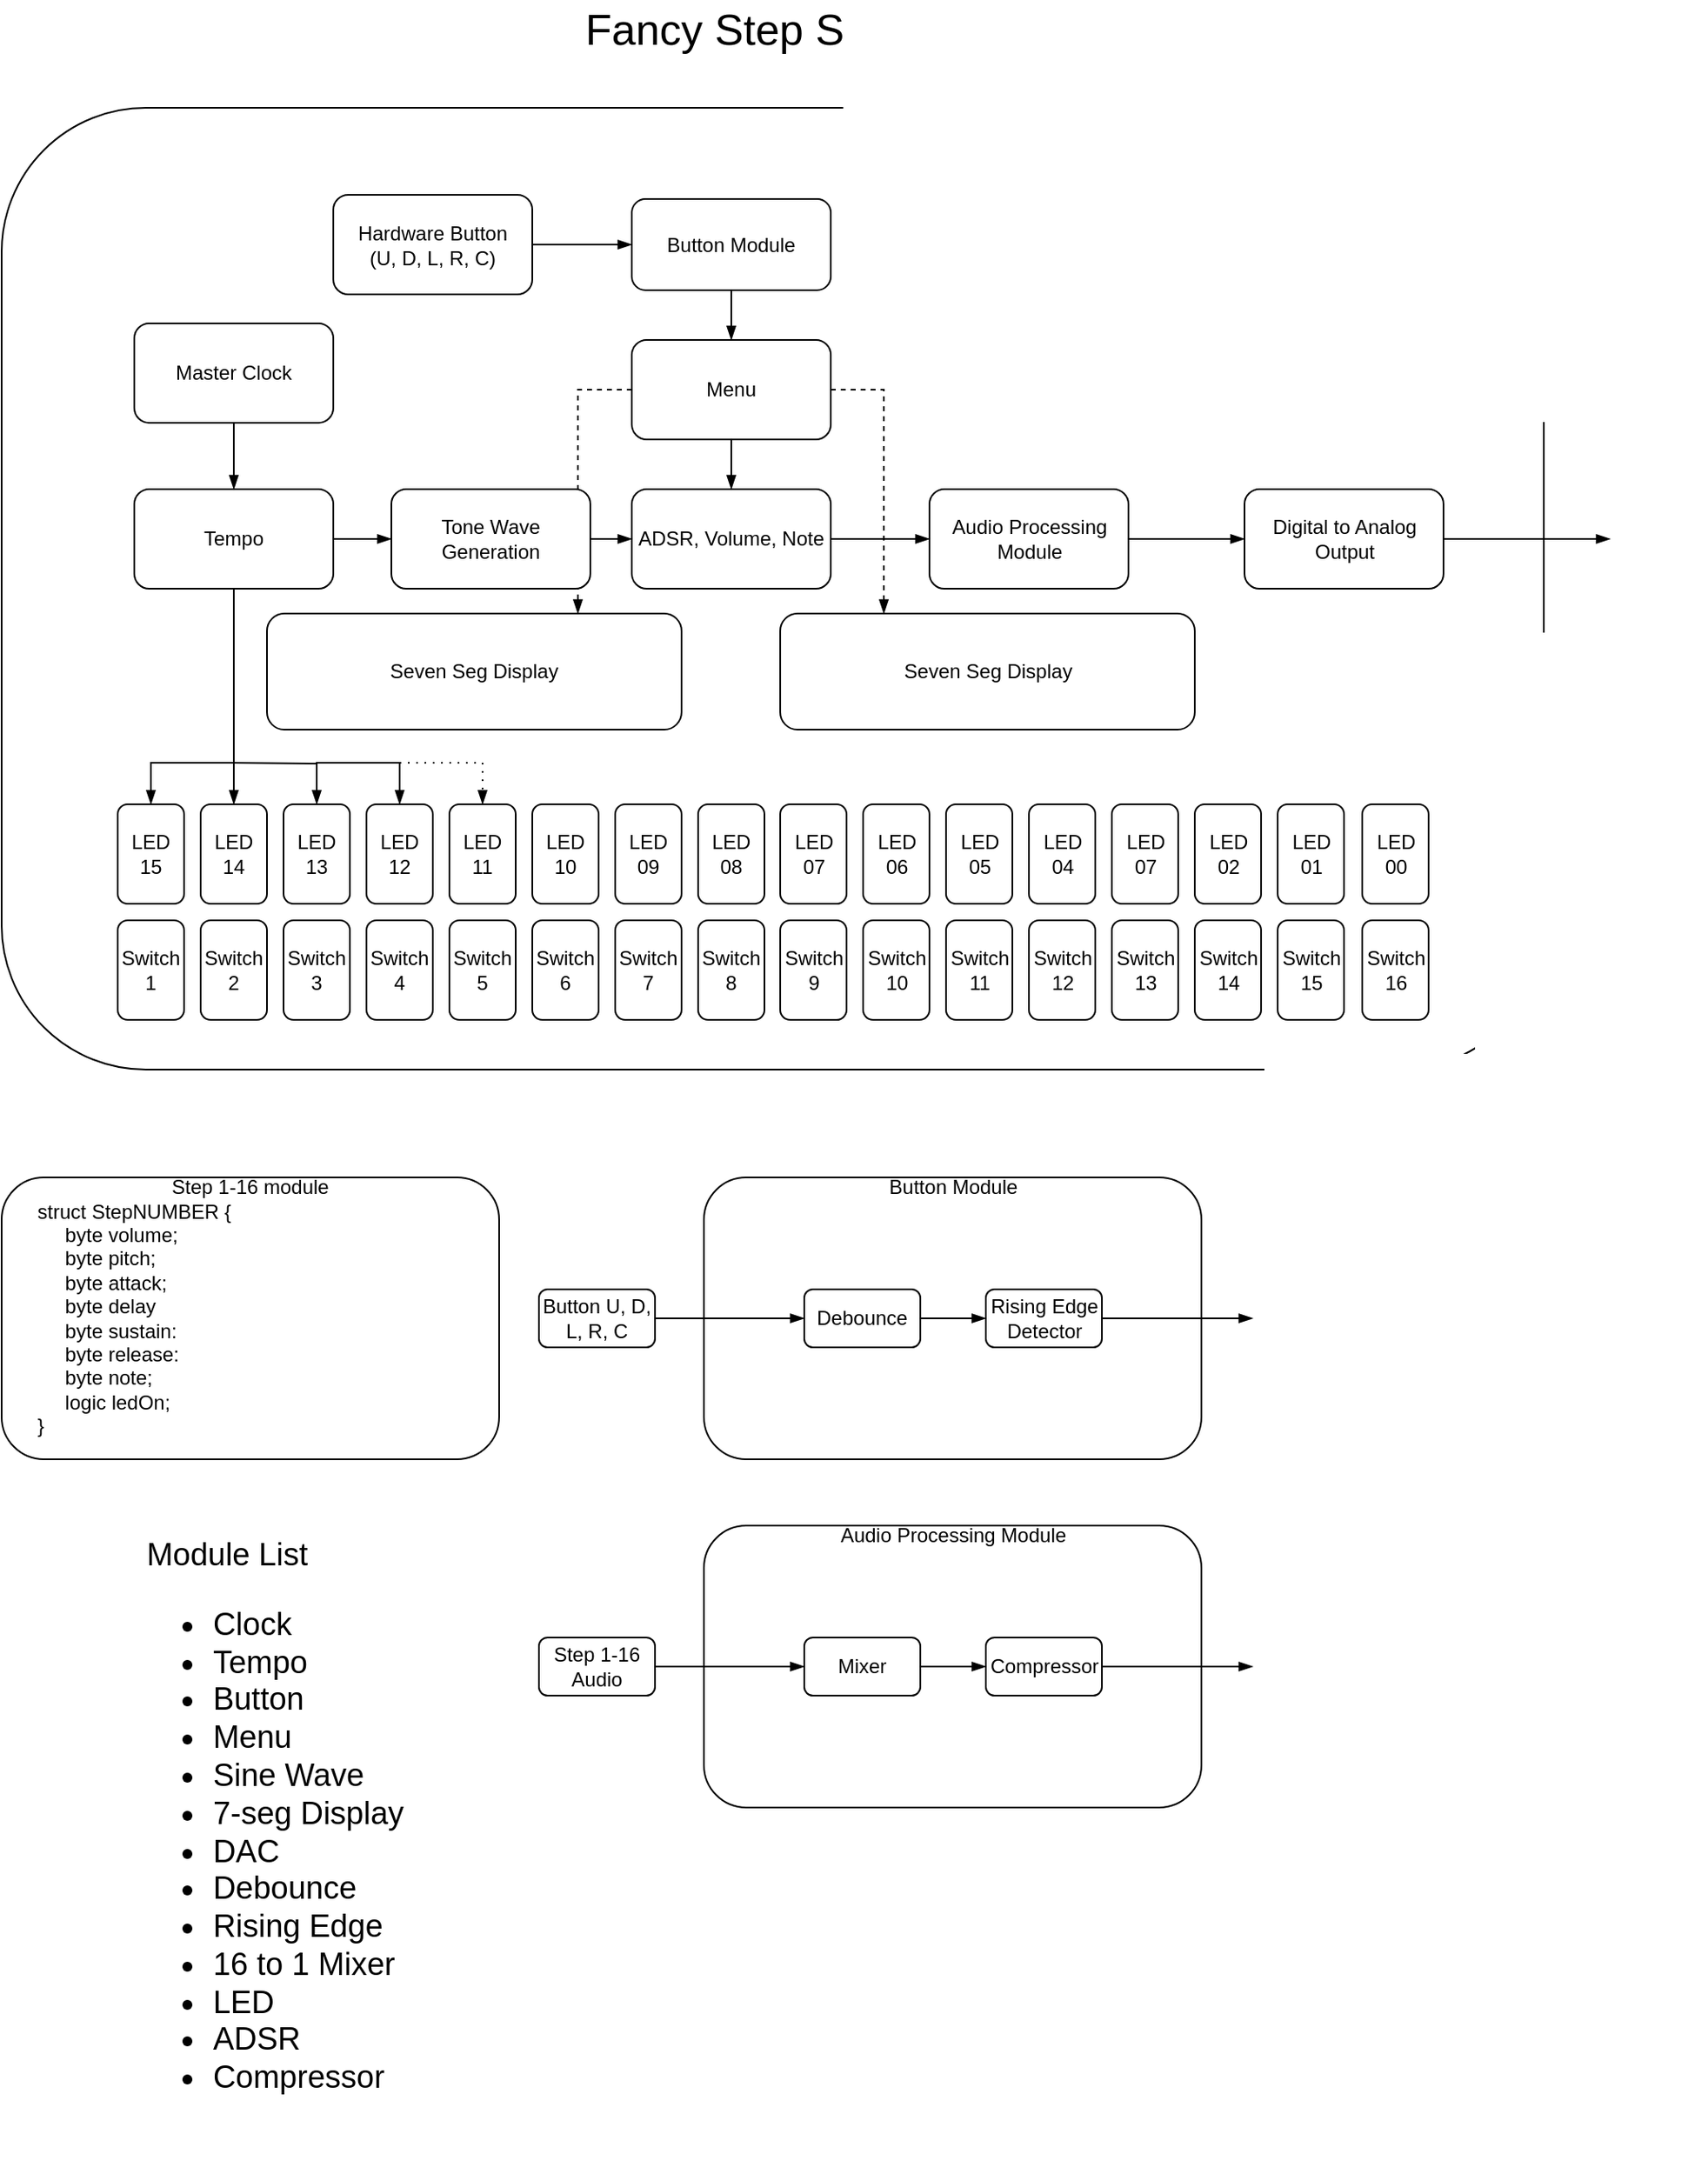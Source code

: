 <mxfile version="10.6.0" type="device"><diagram name="Page-1" id="74e2e168-ea6b-b213-b513-2b3c1d86103e"><mxGraphModel dx="1362" dy="891" grid="1" gridSize="10" guides="1" tooltips="1" connect="1" arrows="1" fold="1" page="1" pageScale="1" pageWidth="1100" pageHeight="850" background="#ffffff" math="0" shadow="0"><root><mxCell id="0"/><mxCell id="1" parent="0"/><mxCell id="cxZUqwG8fwlie3kD_9kt-119" style="edgeStyle=orthogonalEdgeStyle;rounded=0;orthogonalLoop=1;jettySize=auto;html=1;exitX=0;exitY=0.5;exitDx=0;exitDy=0;entryX=1;entryY=0.5;entryDx=0;entryDy=0;startArrow=none;startFill=0;endArrow=none;endFill=0;" edge="1" parent="1" source="cxZUqwG8fwlie3kD_9kt-96" target="cxZUqwG8fwlie3kD_9kt-98"><mxGeometry relative="1" as="geometry"/></mxCell><mxCell id="cxZUqwG8fwlie3kD_9kt-96" value="&lt;div style=&quot;text-align: left&quot;&gt;&lt;span&gt;Button Module&lt;/span&gt;&lt;/div&gt;&lt;div style=&quot;text-align: left&quot;&gt;&lt;span&gt;&lt;br&gt;&lt;/span&gt;&lt;/div&gt;&lt;div style=&quot;text-align: left&quot;&gt;&lt;span&gt;&lt;br&gt;&lt;/span&gt;&lt;/div&gt;&lt;div style=&quot;text-align: left&quot;&gt;&lt;span&gt;&lt;br&gt;&lt;/span&gt;&lt;/div&gt;&lt;div style=&quot;text-align: left&quot;&gt;&lt;span&gt;&lt;br&gt;&lt;/span&gt;&lt;/div&gt;&lt;div style=&quot;text-align: left&quot;&gt;&lt;span&gt;&lt;br&gt;&lt;/span&gt;&lt;/div&gt;&lt;div style=&quot;text-align: left&quot;&gt;&lt;span&gt;&lt;br&gt;&lt;/span&gt;&lt;/div&gt;&lt;div style=&quot;text-align: left&quot;&gt;&lt;span&gt;&lt;br&gt;&lt;/span&gt;&lt;/div&gt;&lt;div style=&quot;text-align: left&quot;&gt;&lt;span&gt;&lt;br&gt;&lt;/span&gt;&lt;/div&gt;&lt;div style=&quot;text-align: left&quot;&gt;&lt;span&gt;&lt;br&gt;&lt;/span&gt;&lt;/div&gt;&lt;div style=&quot;text-align: left&quot;&gt;&lt;span&gt;&lt;br&gt;&lt;/span&gt;&lt;/div&gt;&lt;div style=&quot;text-align: left&quot;&gt;&lt;span&gt;&lt;br&gt;&lt;/span&gt;&lt;/div&gt;" style="rounded=1;whiteSpace=wrap;html=1;" vertex="1" parent="1"><mxGeometry x="443.5" y="750" width="300" height="170" as="geometry"/></mxCell><mxCell id="cxZUqwG8fwlie3kD_9kt-1" value="" style="rounded=1;whiteSpace=wrap;html=1;editable=0;movable=1;" vertex="1" parent="1"><mxGeometry x="20" y="105" width="930" height="580" as="geometry"/></mxCell><mxCell id="cxZUqwG8fwlie3kD_9kt-88" style="edgeStyle=orthogonalEdgeStyle;rounded=0;orthogonalLoop=1;jettySize=auto;html=1;exitX=0;exitY=0.5;exitDx=0;exitDy=0;entryX=0.75;entryY=0;entryDx=0;entryDy=0;dashed=1;endArrow=blockThin;endFill=1;" edge="1" parent="1" source="cxZUqwG8fwlie3kD_9kt-13" target="cxZUqwG8fwlie3kD_9kt-15"><mxGeometry relative="1" as="geometry"/></mxCell><mxCell id="cxZUqwG8fwlie3kD_9kt-87" style="edgeStyle=orthogonalEdgeStyle;rounded=0;orthogonalLoop=1;jettySize=auto;html=1;exitX=1;exitY=0.5;exitDx=0;exitDy=0;entryX=0.25;entryY=0;entryDx=0;entryDy=0;endArrow=blockThin;endFill=1;dashed=1;" edge="1" parent="1" source="cxZUqwG8fwlie3kD_9kt-13" target="cxZUqwG8fwlie3kD_9kt-65"><mxGeometry relative="1" as="geometry"><Array as="points"><mxPoint x="552" y="275"/></Array></mxGeometry></mxCell><mxCell id="cxZUqwG8fwlie3kD_9kt-3" value="&lt;font style=&quot;font-size: 26px&quot;&gt;Fancy Step Sequencer&lt;/font&gt;" style="text;html=1;resizable=0;points=[];autosize=1;align=left;verticalAlign=top;spacingTop=-4;" vertex="1" parent="1"><mxGeometry x="370" y="40" width="280" height="20" as="geometry"/></mxCell><mxCell id="cxZUqwG8fwlie3kD_9kt-66" value="" style="edgeStyle=orthogonalEdgeStyle;rounded=0;orthogonalLoop=1;jettySize=auto;html=1;endArrow=blockThin;endFill=1;" edge="1" parent="1" source="cxZUqwG8fwlie3kD_9kt-7" target="cxZUqwG8fwlie3kD_9kt-8"><mxGeometry relative="1" as="geometry"/></mxCell><mxCell id="cxZUqwG8fwlie3kD_9kt-7" value="Master Clock" style="rounded=1;whiteSpace=wrap;html=1;" vertex="1" parent="1"><mxGeometry x="100" y="235" width="120" height="60" as="geometry"/></mxCell><mxCell id="cxZUqwG8fwlie3kD_9kt-67" value="" style="edgeStyle=orthogonalEdgeStyle;rounded=0;orthogonalLoop=1;jettySize=auto;html=1;endArrow=blockThin;endFill=1;" edge="1" parent="1" source="cxZUqwG8fwlie3kD_9kt-8" target="cxZUqwG8fwlie3kD_9kt-12"><mxGeometry relative="1" as="geometry"/></mxCell><mxCell id="cxZUqwG8fwlie3kD_9kt-80" value="" style="edgeStyle=orthogonalEdgeStyle;rounded=0;orthogonalLoop=1;jettySize=auto;html=1;endArrow=blockThin;endFill=1;entryX=0.5;entryY=0;entryDx=0;entryDy=0;" edge="1" parent="1" source="cxZUqwG8fwlie3kD_9kt-8" target="cxZUqwG8fwlie3kD_9kt-49"><mxGeometry relative="1" as="geometry"><mxPoint x="150" y="475" as="targetPoint"/><Array as="points"><mxPoint x="160" y="500"/><mxPoint x="110" y="500"/></Array></mxGeometry></mxCell><mxCell id="cxZUqwG8fwlie3kD_9kt-8" value="Tempo&lt;br&gt;" style="rounded=1;whiteSpace=wrap;html=1;" vertex="1" parent="1"><mxGeometry x="100" y="335" width="120" height="60" as="geometry"/></mxCell><mxCell id="cxZUqwG8fwlie3kD_9kt-9" value="Switch 1" style="rounded=1;whiteSpace=wrap;html=1;" vertex="1" parent="1"><mxGeometry x="90" y="595" width="40" height="60" as="geometry"/></mxCell><mxCell id="cxZUqwG8fwlie3kD_9kt-69" value="" style="edgeStyle=orthogonalEdgeStyle;rounded=0;orthogonalLoop=1;jettySize=auto;html=1;endArrow=blockThin;endFill=1;" edge="1" parent="1" source="cxZUqwG8fwlie3kD_9kt-12" target="cxZUqwG8fwlie3kD_9kt-68"><mxGeometry relative="1" as="geometry"/></mxCell><mxCell id="cxZUqwG8fwlie3kD_9kt-12" value="Tone Wave Generation" style="rounded=1;whiteSpace=wrap;html=1;" vertex="1" parent="1"><mxGeometry x="255" y="335" width="120" height="60" as="geometry"/></mxCell><mxCell id="cxZUqwG8fwlie3kD_9kt-74" value="" style="edgeStyle=orthogonalEdgeStyle;rounded=0;orthogonalLoop=1;jettySize=auto;html=1;endArrow=blockThin;endFill=1;" edge="1" parent="1" source="cxZUqwG8fwlie3kD_9kt-68" target="cxZUqwG8fwlie3kD_9kt-73"><mxGeometry relative="1" as="geometry"/></mxCell><mxCell id="cxZUqwG8fwlie3kD_9kt-68" value="ADSR, Volume, Note" style="rounded=1;whiteSpace=wrap;html=1;" vertex="1" parent="1"><mxGeometry x="400" y="335" width="120" height="60" as="geometry"/></mxCell><mxCell id="cxZUqwG8fwlie3kD_9kt-128" style="edgeStyle=orthogonalEdgeStyle;rounded=0;orthogonalLoop=1;jettySize=auto;html=1;exitX=1;exitY=0.5;exitDx=0;exitDy=0;entryX=0;entryY=0.5;entryDx=0;entryDy=0;startArrow=none;startFill=0;endArrow=blockThin;endFill=1;" edge="1" parent="1" source="cxZUqwG8fwlie3kD_9kt-73" target="cxZUqwG8fwlie3kD_9kt-125"><mxGeometry relative="1" as="geometry"/></mxCell><mxCell id="cxZUqwG8fwlie3kD_9kt-73" value="Audio Processing Module" style="rounded=1;whiteSpace=wrap;html=1;" vertex="1" parent="1"><mxGeometry x="579.5" y="335" width="120" height="60" as="geometry"/></mxCell><mxCell id="cxZUqwG8fwlie3kD_9kt-70" value="" style="edgeStyle=orthogonalEdgeStyle;rounded=0;orthogonalLoop=1;jettySize=auto;html=1;endArrow=blockThin;endFill=1;" edge="1" parent="1" source="cxZUqwG8fwlie3kD_9kt-13" target="cxZUqwG8fwlie3kD_9kt-68"><mxGeometry relative="1" as="geometry"/></mxCell><mxCell id="cxZUqwG8fwlie3kD_9kt-13" value="Menu" style="rounded=1;whiteSpace=wrap;html=1;" vertex="1" parent="1"><mxGeometry x="400" y="245" width="120" height="60" as="geometry"/></mxCell><mxCell id="cxZUqwG8fwlie3kD_9kt-15" value="Seven Seg Display" style="rounded=1;whiteSpace=wrap;html=1;" vertex="1" parent="1"><mxGeometry x="180" y="410" width="250" height="70" as="geometry"/></mxCell><mxCell id="cxZUqwG8fwlie3kD_9kt-17" value="" style="group" vertex="1" connectable="0" parent="1"><mxGeometry x="20" y="750" width="300" height="170" as="geometry"/></mxCell><mxCell id="cxZUqwG8fwlie3kD_9kt-6" value="Step 1-16 module&lt;br&gt;&lt;br&gt;&lt;br&gt;&lt;br&gt;&lt;br&gt;&lt;br&gt;&lt;br&gt;&lt;br&gt;&lt;br&gt;&lt;br&gt;&lt;br&gt;&lt;br&gt;" style="rounded=1;whiteSpace=wrap;html=1;" vertex="1" parent="cxZUqwG8fwlie3kD_9kt-17"><mxGeometry width="300" height="170" as="geometry"/></mxCell><mxCell id="cxZUqwG8fwlie3kD_9kt-11" value="&lt;div style=&quot;text-align: left&quot;&gt;struct StepNUMBER {&lt;/div&gt;&lt;div style=&quot;text-align: left&quot;&gt;&amp;nbsp; &amp;nbsp; &amp;nbsp;byte volume;&lt;/div&gt;&lt;div style=&quot;text-align: left&quot;&gt;&amp;nbsp; &amp;nbsp; &amp;nbsp;byte pitch;&lt;/div&gt;&lt;div style=&quot;text-align: left&quot;&gt;&amp;nbsp; &amp;nbsp; &amp;nbsp;byte attack;&lt;/div&gt;&lt;div style=&quot;text-align: left&quot;&gt;&amp;nbsp; &amp;nbsp; &amp;nbsp;byte delay&lt;br&gt;&lt;/div&gt;&lt;div style=&quot;text-align: left&quot;&gt;&amp;nbsp; &amp;nbsp; &amp;nbsp;byte sustain:&lt;br&gt;&lt;/div&gt;&lt;div style=&quot;text-align: left&quot;&gt;&amp;nbsp; &amp;nbsp; &amp;nbsp;byte release:&lt;br&gt;&lt;/div&gt;&lt;div style=&quot;text-align: left&quot;&gt;&amp;nbsp; &amp;nbsp; &amp;nbsp;byte note;&lt;/div&gt;&lt;div style=&quot;text-align: left&quot;&gt;&amp;nbsp; &amp;nbsp; &amp;nbsp;logic ledOn;&lt;/div&gt;&lt;div style=&quot;text-align: left&quot;&gt;}&lt;/div&gt;" style="text;html=1;strokeColor=none;fillColor=none;align=center;verticalAlign=middle;whiteSpace=wrap;rounded=0;" vertex="1" parent="cxZUqwG8fwlie3kD_9kt-17"><mxGeometry x="20" y="15" width="120" height="140" as="geometry"/></mxCell><mxCell id="cxZUqwG8fwlie3kD_9kt-121" value="" style="edgeStyle=orthogonalEdgeStyle;rounded=0;orthogonalLoop=1;jettySize=auto;html=1;startArrow=none;startFill=0;endArrow=blockThin;endFill=1;entryX=0;entryY=0.5;entryDx=0;entryDy=0;" edge="1" parent="1" source="cxZUqwG8fwlie3kD_9kt-18" target="cxZUqwG8fwlie3kD_9kt-120"><mxGeometry relative="1" as="geometry"/></mxCell><mxCell id="cxZUqwG8fwlie3kD_9kt-18" value="Hardware Button &lt;br&gt;(U, D, L, R, C)" style="rounded=1;whiteSpace=wrap;html=1;" vertex="1" parent="1"><mxGeometry x="220" y="157.5" width="120" height="60" as="geometry"/></mxCell><mxCell id="cxZUqwG8fwlie3kD_9kt-123" style="edgeStyle=orthogonalEdgeStyle;rounded=0;orthogonalLoop=1;jettySize=auto;html=1;exitX=0.5;exitY=1;exitDx=0;exitDy=0;entryX=0.5;entryY=0;entryDx=0;entryDy=0;startArrow=none;startFill=0;endArrow=blockThin;endFill=1;" edge="1" parent="1" source="cxZUqwG8fwlie3kD_9kt-120" target="cxZUqwG8fwlie3kD_9kt-13"><mxGeometry relative="1" as="geometry"/></mxCell><mxCell id="cxZUqwG8fwlie3kD_9kt-120" value="Button Module" style="rounded=1;whiteSpace=wrap;html=1;" vertex="1" parent="1"><mxGeometry x="400" y="160" width="120" height="55" as="geometry"/></mxCell><mxCell id="cxZUqwG8fwlie3kD_9kt-21" value="" style="shape=image;html=1;verticalAlign=top;verticalLabelPosition=bottom;labelBackgroundColor=#ffffff;imageAspect=0;aspect=fixed;image=https://cdn4.iconfinder.com/data/icons/geomicons/32/672411-speaker-volume-128.png" vertex="1" parent="1"><mxGeometry x="990" y="336" width="58" height="58" as="geometry"/></mxCell><mxCell id="cxZUqwG8fwlie3kD_9kt-34" value="Switch 2" style="rounded=1;whiteSpace=wrap;html=1;" vertex="1" parent="1"><mxGeometry x="140" y="595" width="40" height="60" as="geometry"/></mxCell><mxCell id="cxZUqwG8fwlie3kD_9kt-35" value="Switch 3" style="rounded=1;whiteSpace=wrap;html=1;" vertex="1" parent="1"><mxGeometry x="190" y="595" width="40" height="60" as="geometry"/></mxCell><mxCell id="cxZUqwG8fwlie3kD_9kt-36" value="Switch 4" style="rounded=1;whiteSpace=wrap;html=1;" vertex="1" parent="1"><mxGeometry x="240" y="595" width="40" height="60" as="geometry"/></mxCell><mxCell id="cxZUqwG8fwlie3kD_9kt-37" value="Switch 5" style="rounded=1;whiteSpace=wrap;html=1;" vertex="1" parent="1"><mxGeometry x="290" y="595" width="40" height="60" as="geometry"/></mxCell><mxCell id="cxZUqwG8fwlie3kD_9kt-38" value="Switch 6" style="rounded=1;whiteSpace=wrap;html=1;" vertex="1" parent="1"><mxGeometry x="340" y="595" width="40" height="60" as="geometry"/></mxCell><mxCell id="cxZUqwG8fwlie3kD_9kt-39" value="Switch 7" style="rounded=1;whiteSpace=wrap;html=1;" vertex="1" parent="1"><mxGeometry x="390" y="595" width="40" height="60" as="geometry"/></mxCell><mxCell id="cxZUqwG8fwlie3kD_9kt-40" value="Switch 8" style="rounded=1;whiteSpace=wrap;html=1;" vertex="1" parent="1"><mxGeometry x="440" y="595" width="40" height="60" as="geometry"/></mxCell><mxCell id="cxZUqwG8fwlie3kD_9kt-41" value="Switch 9" style="rounded=1;whiteSpace=wrap;html=1;" vertex="1" parent="1"><mxGeometry x="489.5" y="595" width="40" height="60" as="geometry"/></mxCell><mxCell id="cxZUqwG8fwlie3kD_9kt-42" value="Switch 10" style="rounded=1;whiteSpace=wrap;html=1;" vertex="1" parent="1"><mxGeometry x="539.5" y="595" width="40" height="60" as="geometry"/></mxCell><mxCell id="cxZUqwG8fwlie3kD_9kt-43" value="Switch 11" style="rounded=1;whiteSpace=wrap;html=1;" vertex="1" parent="1"><mxGeometry x="589.5" y="595" width="40" height="60" as="geometry"/></mxCell><mxCell id="cxZUqwG8fwlie3kD_9kt-44" value="Switch 12" style="rounded=1;whiteSpace=wrap;html=1;" vertex="1" parent="1"><mxGeometry x="639.5" y="595" width="40" height="60" as="geometry"/></mxCell><mxCell id="cxZUqwG8fwlie3kD_9kt-45" value="Switch 13" style="rounded=1;whiteSpace=wrap;html=1;" vertex="1" parent="1"><mxGeometry x="689.5" y="595" width="40" height="60" as="geometry"/></mxCell><mxCell id="cxZUqwG8fwlie3kD_9kt-46" value="Switch 14" style="rounded=1;whiteSpace=wrap;html=1;" vertex="1" parent="1"><mxGeometry x="739.5" y="595" width="40" height="60" as="geometry"/></mxCell><mxCell id="cxZUqwG8fwlie3kD_9kt-47" value="Switch 15" style="rounded=1;whiteSpace=wrap;html=1;" vertex="1" parent="1"><mxGeometry x="789.5" y="595" width="40" height="60" as="geometry"/></mxCell><mxCell id="cxZUqwG8fwlie3kD_9kt-48" value="Switch 16" style="rounded=1;whiteSpace=wrap;html=1;" vertex="1" parent="1"><mxGeometry x="840.5" y="595" width="40" height="60" as="geometry"/></mxCell><mxCell id="cxZUqwG8fwlie3kD_9kt-49" value="LED 15" style="rounded=1;whiteSpace=wrap;html=1;" vertex="1" parent="1"><mxGeometry x="90" y="525" width="40" height="60" as="geometry"/></mxCell><mxCell id="cxZUqwG8fwlie3kD_9kt-50" value="LED 14" style="rounded=1;whiteSpace=wrap;html=1;" vertex="1" parent="1"><mxGeometry x="140" y="525" width="40" height="60" as="geometry"/></mxCell><mxCell id="cxZUqwG8fwlie3kD_9kt-51" value="LED 13" style="rounded=1;whiteSpace=wrap;html=1;" vertex="1" parent="1"><mxGeometry x="190" y="525" width="40" height="60" as="geometry"/></mxCell><mxCell id="cxZUqwG8fwlie3kD_9kt-52" value="LED 12" style="rounded=1;whiteSpace=wrap;html=1;" vertex="1" parent="1"><mxGeometry x="240" y="525" width="40" height="60" as="geometry"/></mxCell><mxCell id="cxZUqwG8fwlie3kD_9kt-53" value="LED 11" style="rounded=1;whiteSpace=wrap;html=1;" vertex="1" parent="1"><mxGeometry x="290" y="525" width="40" height="60" as="geometry"/></mxCell><mxCell id="cxZUqwG8fwlie3kD_9kt-54" value="LED 10" style="rounded=1;whiteSpace=wrap;html=1;" vertex="1" parent="1"><mxGeometry x="340" y="525" width="40" height="60" as="geometry"/></mxCell><mxCell id="cxZUqwG8fwlie3kD_9kt-55" value="LED 09" style="rounded=1;whiteSpace=wrap;html=1;" vertex="1" parent="1"><mxGeometry x="390" y="525" width="40" height="60" as="geometry"/></mxCell><mxCell id="cxZUqwG8fwlie3kD_9kt-56" value="LED 08" style="rounded=1;whiteSpace=wrap;html=1;" vertex="1" parent="1"><mxGeometry x="440" y="525" width="40" height="60" as="geometry"/></mxCell><mxCell id="cxZUqwG8fwlie3kD_9kt-57" value="LED 07" style="rounded=1;whiteSpace=wrap;html=1;" vertex="1" parent="1"><mxGeometry x="489.5" y="525" width="40" height="60" as="geometry"/></mxCell><mxCell id="cxZUqwG8fwlie3kD_9kt-58" value="LED 06" style="rounded=1;whiteSpace=wrap;html=1;" vertex="1" parent="1"><mxGeometry x="539.5" y="525" width="40" height="60" as="geometry"/></mxCell><mxCell id="cxZUqwG8fwlie3kD_9kt-59" value="LED 05" style="rounded=1;whiteSpace=wrap;html=1;" vertex="1" parent="1"><mxGeometry x="589.5" y="525" width="40" height="60" as="geometry"/></mxCell><mxCell id="cxZUqwG8fwlie3kD_9kt-60" value="LED 04" style="rounded=1;whiteSpace=wrap;html=1;" vertex="1" parent="1"><mxGeometry x="639.5" y="525" width="40" height="60" as="geometry"/></mxCell><mxCell id="cxZUqwG8fwlie3kD_9kt-61" value="LED 07" style="rounded=1;whiteSpace=wrap;html=1;" vertex="1" parent="1"><mxGeometry x="689.5" y="525" width="40" height="60" as="geometry"/></mxCell><mxCell id="cxZUqwG8fwlie3kD_9kt-62" value="LED 02" style="rounded=1;whiteSpace=wrap;html=1;" vertex="1" parent="1"><mxGeometry x="739.5" y="525" width="40" height="60" as="geometry"/></mxCell><mxCell id="cxZUqwG8fwlie3kD_9kt-63" value="LED 01" style="rounded=1;whiteSpace=wrap;html=1;" vertex="1" parent="1"><mxGeometry x="789.5" y="525" width="40" height="60" as="geometry"/></mxCell><mxCell id="cxZUqwG8fwlie3kD_9kt-64" value="LED 00" style="rounded=1;whiteSpace=wrap;html=1;" vertex="1" parent="1"><mxGeometry x="840.5" y="525" width="40" height="60" as="geometry"/></mxCell><mxCell id="cxZUqwG8fwlie3kD_9kt-65" value="Seven Seg Display" style="rounded=1;whiteSpace=wrap;html=1;" vertex="1" parent="1"><mxGeometry x="489.5" y="410" width="250" height="70" as="geometry"/></mxCell><mxCell id="cxZUqwG8fwlie3kD_9kt-82" value="" style="edgeStyle=orthogonalEdgeStyle;rounded=0;orthogonalLoop=1;jettySize=auto;html=1;endArrow=blockThin;endFill=1;entryX=0.5;entryY=0;entryDx=0;entryDy=0;" edge="1" parent="1" target="cxZUqwG8fwlie3kD_9kt-50"><mxGeometry relative="1" as="geometry"><mxPoint x="160" y="460" as="sourcePoint"/><mxPoint x="119.571" y="535.286" as="targetPoint"/><Array as="points"><mxPoint x="160" y="460"/></Array></mxGeometry></mxCell><mxCell id="cxZUqwG8fwlie3kD_9kt-83" value="" style="edgeStyle=orthogonalEdgeStyle;rounded=0;orthogonalLoop=1;jettySize=auto;html=1;endArrow=blockThin;endFill=1;entryX=0.5;entryY=0;entryDx=0;entryDy=0;" edge="1" parent="1" target="cxZUqwG8fwlie3kD_9kt-51"><mxGeometry relative="1" as="geometry"><mxPoint x="160" y="500" as="sourcePoint"/><mxPoint x="169.571" y="535.286" as="targetPoint"/></mxGeometry></mxCell><mxCell id="cxZUqwG8fwlie3kD_9kt-85" value="" style="edgeStyle=orthogonalEdgeStyle;rounded=0;orthogonalLoop=1;jettySize=auto;html=1;endArrow=blockThin;endFill=1;entryX=0.5;entryY=0;entryDx=0;entryDy=0;" edge="1" parent="1" target="cxZUqwG8fwlie3kD_9kt-52"><mxGeometry relative="1" as="geometry"><mxPoint x="210" y="505" as="sourcePoint"/><mxPoint x="219.571" y="535.286" as="targetPoint"/><Array as="points"><mxPoint x="210" y="500"/><mxPoint x="260" y="500"/></Array></mxGeometry></mxCell><mxCell id="cxZUqwG8fwlie3kD_9kt-93" value="" style="edgeStyle=orthogonalEdgeStyle;rounded=0;orthogonalLoop=1;jettySize=auto;html=1;endArrow=blockThin;endFill=1;entryX=0.5;entryY=0;entryDx=0;entryDy=0;dashed=1;dashPattern=1 4;" edge="1" parent="1" target="cxZUqwG8fwlie3kD_9kt-53"><mxGeometry relative="1" as="geometry"><mxPoint x="260" y="500" as="sourcePoint"/><mxPoint x="269.571" y="535.286" as="targetPoint"/><Array as="points"><mxPoint x="310" y="500"/></Array></mxGeometry></mxCell><mxCell id="cxZUqwG8fwlie3kD_9kt-112" style="edgeStyle=orthogonalEdgeStyle;rounded=0;orthogonalLoop=1;jettySize=auto;html=1;exitX=0;exitY=0.5;exitDx=0;exitDy=0;entryX=0;entryY=0.5;entryDx=0;entryDy=0;endArrow=blockThin;endFill=1;" edge="1" parent="1" source="cxZUqwG8fwlie3kD_9kt-96" target="cxZUqwG8fwlie3kD_9kt-101"><mxGeometry relative="1" as="geometry"/></mxCell><mxCell id="cxZUqwG8fwlie3kD_9kt-98" value="Button U, D, L, R, C" style="rounded=1;whiteSpace=wrap;html=1;" vertex="1" parent="1"><mxGeometry x="344" y="817.5" width="70" height="35" as="geometry"/></mxCell><mxCell id="cxZUqwG8fwlie3kD_9kt-101" value="Debounce" style="rounded=1;whiteSpace=wrap;html=1;" vertex="1" parent="1"><mxGeometry x="504" y="817.5" width="70" height="35" as="geometry"/></mxCell><mxCell id="cxZUqwG8fwlie3kD_9kt-114" value="" style="edgeStyle=orthogonalEdgeStyle;rounded=0;orthogonalLoop=1;jettySize=auto;html=1;endArrow=blockThin;endFill=1;" edge="1" parent="1" source="cxZUqwG8fwlie3kD_9kt-103"><mxGeometry relative="1" as="geometry"><mxPoint x="774.5" y="835" as="targetPoint"/></mxGeometry></mxCell><mxCell id="cxZUqwG8fwlie3kD_9kt-103" value="Rising Edge Detector" style="rounded=1;whiteSpace=wrap;html=1;" vertex="1" parent="1"><mxGeometry x="613.5" y="817.5" width="70" height="35" as="geometry"/></mxCell><mxCell id="cxZUqwG8fwlie3kD_9kt-104" value="" style="edgeStyle=orthogonalEdgeStyle;rounded=0;orthogonalLoop=1;jettySize=auto;html=1;endArrow=blockThin;endFill=1;" edge="1" parent="1" source="cxZUqwG8fwlie3kD_9kt-101" target="cxZUqwG8fwlie3kD_9kt-103"><mxGeometry relative="1" as="geometry"/></mxCell><mxCell id="cxZUqwG8fwlie3kD_9kt-124" value="&lt;div style=&quot;text-align: left&quot;&gt;&lt;span style=&quot;font-size: 19px&quot;&gt;Module List&lt;/span&gt;&lt;/div&gt;&lt;font style=&quot;font-size: 19px&quot;&gt;&lt;div style=&quot;text-align: left&quot;&gt;&lt;ul&gt;&lt;li&gt;Clock&lt;br&gt;&lt;/li&gt;&lt;li&gt;Tempo&lt;br&gt;&lt;/li&gt;&lt;li&gt;Button&lt;br&gt;&lt;/li&gt;&lt;li&gt;Menu&lt;br&gt;&lt;/li&gt;&lt;li&gt;Sine Wave&lt;br&gt;&lt;/li&gt;&lt;li&gt;7-seg Display&lt;br&gt;&lt;/li&gt;&lt;li&gt;DAC&lt;/li&gt;&lt;li&gt;Debounce&lt;/li&gt;&lt;li&gt;Rising Edge&lt;/li&gt;&lt;li&gt;16 to 1 Mixer&lt;/li&gt;&lt;li&gt;LED&lt;/li&gt;&lt;li&gt;ADSR&lt;/li&gt;&lt;li&gt;Compressor&lt;/li&gt;&lt;/ul&gt;&lt;/div&gt;&lt;/font&gt;" style="text;html=1;strokeColor=none;fillColor=none;align=center;verticalAlign=middle;whiteSpace=wrap;rounded=0;" vertex="1" parent="1"><mxGeometry x="50" y="940" width="270" height="410" as="geometry"/></mxCell><mxCell id="cxZUqwG8fwlie3kD_9kt-130" style="edgeStyle=orthogonalEdgeStyle;rounded=0;orthogonalLoop=1;jettySize=auto;html=1;exitX=1;exitY=0.5;exitDx=0;exitDy=0;startArrow=none;startFill=0;endArrow=blockThin;endFill=1;" edge="1" parent="1" source="cxZUqwG8fwlie3kD_9kt-125" target="cxZUqwG8fwlie3kD_9kt-21"><mxGeometry relative="1" as="geometry"/></mxCell><mxCell id="cxZUqwG8fwlie3kD_9kt-125" value="Digital to Analog Output" style="rounded=1;whiteSpace=wrap;html=1;" vertex="1" parent="1"><mxGeometry x="769.5" y="335" width="120" height="60" as="geometry"/></mxCell><mxCell id="cxZUqwG8fwlie3kD_9kt-133" style="edgeStyle=orthogonalEdgeStyle;rounded=0;orthogonalLoop=1;jettySize=auto;html=1;exitX=0;exitY=0.5;exitDx=0;exitDy=0;entryX=1;entryY=0.5;entryDx=0;entryDy=0;startArrow=none;startFill=0;endArrow=none;endFill=0;" edge="1" parent="1" source="cxZUqwG8fwlie3kD_9kt-134" target="cxZUqwG8fwlie3kD_9kt-136"><mxGeometry relative="1" as="geometry"/></mxCell><mxCell id="cxZUqwG8fwlie3kD_9kt-134" value="&lt;div style=&quot;text-align: left&quot;&gt;Audio Processing Module&lt;/div&gt;&lt;div style=&quot;text-align: left&quot;&gt;&lt;br&gt;&lt;/div&gt;&lt;div style=&quot;text-align: left&quot;&gt;&lt;br&gt;&lt;/div&gt;&lt;div style=&quot;text-align: left&quot;&gt;&lt;br&gt;&lt;/div&gt;&lt;div style=&quot;text-align: left&quot;&gt;&lt;br&gt;&lt;/div&gt;&lt;div style=&quot;text-align: left&quot;&gt;&lt;br&gt;&lt;/div&gt;&lt;div style=&quot;text-align: left&quot;&gt;&lt;br&gt;&lt;/div&gt;&lt;div style=&quot;text-align: left&quot;&gt;&lt;br&gt;&lt;/div&gt;&lt;div style=&quot;text-align: left&quot;&gt;&lt;br&gt;&lt;/div&gt;&lt;div style=&quot;text-align: left&quot;&gt;&lt;br&gt;&lt;/div&gt;&lt;div style=&quot;text-align: left&quot;&gt;&lt;br&gt;&lt;/div&gt;&lt;div style=&quot;text-align: left&quot;&gt;&lt;br&gt;&lt;/div&gt;" style="rounded=1;whiteSpace=wrap;html=1;" vertex="1" parent="1"><mxGeometry x="443.5" y="960" width="300" height="170" as="geometry"/></mxCell><mxCell id="cxZUqwG8fwlie3kD_9kt-135" style="edgeStyle=orthogonalEdgeStyle;rounded=0;orthogonalLoop=1;jettySize=auto;html=1;exitX=0;exitY=0.5;exitDx=0;exitDy=0;entryX=0;entryY=0.5;entryDx=0;entryDy=0;endArrow=blockThin;endFill=1;" edge="1" parent="1" source="cxZUqwG8fwlie3kD_9kt-134" target="cxZUqwG8fwlie3kD_9kt-137"><mxGeometry relative="1" as="geometry"/></mxCell><mxCell id="cxZUqwG8fwlie3kD_9kt-136" value="Step 1-16 Audio" style="rounded=1;whiteSpace=wrap;html=1;" vertex="1" parent="1"><mxGeometry x="344" y="1027.5" width="70" height="35" as="geometry"/></mxCell><mxCell id="cxZUqwG8fwlie3kD_9kt-137" value="Mixer" style="rounded=1;whiteSpace=wrap;html=1;" vertex="1" parent="1"><mxGeometry x="504" y="1027.5" width="70" height="35" as="geometry"/></mxCell><mxCell id="cxZUqwG8fwlie3kD_9kt-138" value="" style="edgeStyle=orthogonalEdgeStyle;rounded=0;orthogonalLoop=1;jettySize=auto;html=1;endArrow=blockThin;endFill=1;" edge="1" parent="1" source="cxZUqwG8fwlie3kD_9kt-139"><mxGeometry relative="1" as="geometry"><mxPoint x="774.5" y="1045" as="targetPoint"/></mxGeometry></mxCell><mxCell id="cxZUqwG8fwlie3kD_9kt-139" value="Compressor" style="rounded=1;whiteSpace=wrap;html=1;" vertex="1" parent="1"><mxGeometry x="613.5" y="1027.5" width="70" height="35" as="geometry"/></mxCell><mxCell id="cxZUqwG8fwlie3kD_9kt-140" value="" style="edgeStyle=orthogonalEdgeStyle;rounded=0;orthogonalLoop=1;jettySize=auto;html=1;endArrow=blockThin;endFill=1;" edge="1" parent="1" source="cxZUqwG8fwlie3kD_9kt-137" target="cxZUqwG8fwlie3kD_9kt-139"><mxGeometry relative="1" as="geometry"/></mxCell></root></mxGraphModel></diagram></mxfile>